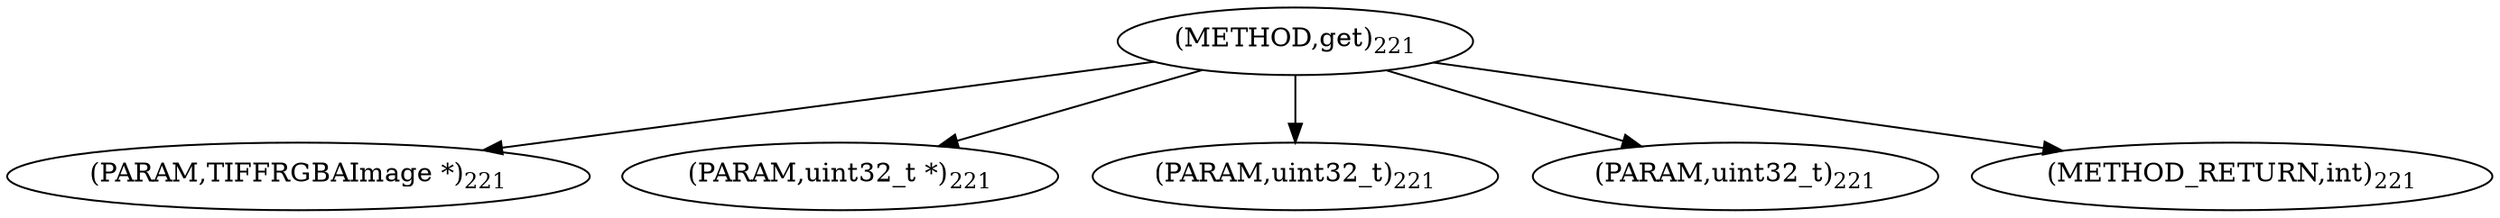 digraph "get" {  
"8253" [label = <(METHOD,get)<SUB>221</SUB>> ]
"8254" [label = <(PARAM,TIFFRGBAImage *)<SUB>221</SUB>> ]
"8255" [label = <(PARAM,uint32_t *)<SUB>221</SUB>> ]
"8256" [label = <(PARAM,uint32_t)<SUB>221</SUB>> ]
"8257" [label = <(PARAM,uint32_t)<SUB>221</SUB>> ]
"8258" [label = <(METHOD_RETURN,int)<SUB>221</SUB>> ]
  "8253" -> "8254" 
  "8253" -> "8255" 
  "8253" -> "8256" 
  "8253" -> "8257" 
  "8253" -> "8258" 
}
